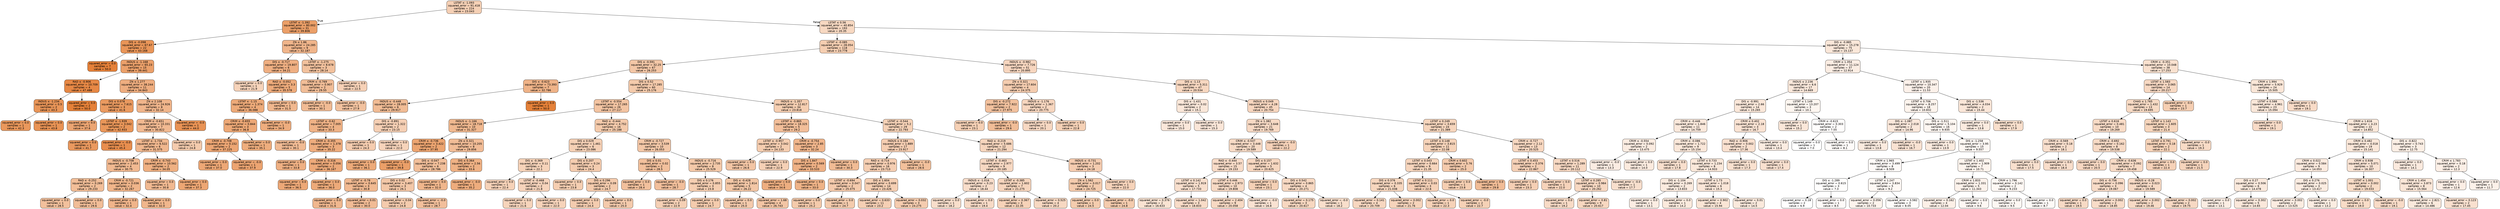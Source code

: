 digraph Tree {
node [shape=box, style="filled, rounded", color="black", fontname="helvetica"] ;
edge [fontname="helvetica"] ;
0 [label=<LSTAT &le; -1.093<br/>squared_error = 91.418<br/>samples = 224<br/>value = 23.043>, fillcolor="#f5d0b5"] ;
1 [label=<LSTAT &le; -1.392<br/>squared_error = 80.002<br/>samples = 31<br/>value = 39.806>, fillcolor="#eb9f68"] ;
0 -> 1 [labeldistance=2.5, labelangle=45, headlabel="True"] ;
2 [label=<DIS &le; -0.098<br/>squared_error = 67.67<br/>samples = 22<br/>value = 43.168>, fillcolor="#e99558"] ;
1 -> 2 ;
3 [label=<squared_error = 0.0<br/>samples = 7<br/>value = 50.0>, fillcolor="#e58139"] ;
2 -> 3 ;
4 [label=<INDUS &le; -1.168<br/>squared_error = 65.23<br/>samples = 15<br/>value = 39.441>, fillcolor="#eba06a"] ;
2 -> 4 ;
5 [label=<RAD &le; -0.906<br/>squared_error = 10.709<br/>samples = 4<br/>value = 47.488>, fillcolor="#e78845"] ;
4 -> 5 ;
6 [label=<INDUS &le; -1.234<br/>squared_error = 0.5<br/>samples = 2<br/>value = 43.3>, fillcolor="#e99558"] ;
5 -> 6 ;
7 [label=<squared_error = 0.0<br/>samples = 1<br/>value = 42.3>, fillcolor="#ea985c"] ;
6 -> 7 ;
8 [label=<squared_error = 0.0<br/>samples = 1<br/>value = 43.8>, fillcolor="#e99355"] ;
6 -> 8 ;
9 [label=<squared_error = 0.0<br/>samples = 2<br/>value = 50.0>, fillcolor="#e58139"] ;
5 -> 9 ;
10 [label=<ZN &le; 1.277<br/>squared_error = 38.244<br/>samples = 11<br/>value = 34.843>, fillcolor="#eead7f"] ;
4 -> 10 ;
11 [label=<DIS &le; 0.078<br/>squared_error = 7.615<br/>samples = 3<br/>value = 41.6>, fillcolor="#ea9a60"] ;
10 -> 11 ;
12 [label=<squared_error = 0.0<br/>samples = 1<br/>value = 37.6>, fillcolor="#eca572"] ;
11 -> 12 ;
13 [label=<LSTAT &le; -1.939<br/>squared_error = 3.042<br/>samples = 2<br/>value = 42.933>, fillcolor="#e99659"] ;
11 -> 13 ;
14 [label=<squared_error = 0.0<br/>samples = 1<br/>value = 41.7>, fillcolor="#ea995f"] ;
13 -> 14 ;
15 [label=<squared_error = -0.0<br/>samples = 1<br/>value = 45.4>, fillcolor="#e88e4e"] ;
13 -> 15 ;
16 [label=<ZN &le; 2.108<br/>squared_error = 24.926<br/>samples = 8<br/>value = 32.14>, fillcolor="#f0b58b"] ;
10 -> 16 ;
17 [label=<CRIM &le; -0.651<br/>squared_error = 10.331<br/>samples = 7<br/>value = 30.822>, fillcolor="#f1b991"] ;
16 -> 17 ;
18 [label=<LSTAT &le; -1.734<br/>squared_error = 6.522<br/>samples = 6<br/>value = 31.575>, fillcolor="#f0b78e"] ;
17 -> 18 ;
19 [label=<INDUS &le; -0.708<br/>squared_error = 2.453<br/>samples = 4<br/>value = 30.75>, fillcolor="#f1b991"] ;
18 -> 19 ;
20 [label=<RAD &le; -0.252<br/>squared_error = 0.269<br/>samples = 2<br/>value = 29.233>, fillcolor="#f2be98"] ;
19 -> 20 ;
21 [label=<squared_error = 0.0<br/>samples = 1<br/>value = 28.5>, fillcolor="#f2c09c"] ;
20 -> 21 ;
22 [label=<squared_error = 0.0<br/>samples = 1<br/>value = 29.6>, fillcolor="#f1bd97"] ;
20 -> 22 ;
23 [label=<CRIM &le; -0.721<br/>squared_error = 0.036<br/>samples = 2<br/>value = 32.267>, fillcolor="#f0b58a"] ;
19 -> 23 ;
24 [label=<squared_error = 0.0<br/>samples = 1<br/>value = 32.4>, fillcolor="#f0b48a"] ;
23 -> 24 ;
25 [label=<squared_error = 0.0<br/>samples = 1<br/>value = 32.0>, fillcolor="#f0b68c"] ;
23 -> 25 ;
26 [label=<CRIM &le; -0.743<br/>squared_error = 10.562<br/>samples = 2<br/>value = 34.05>, fillcolor="#efb082"] ;
18 -> 26 ;
27 [label=<squared_error = 0.0<br/>samples = 1<br/>value = 30.8>, fillcolor="#f1b991"] ;
26 -> 27 ;
28 [label=<squared_error = 0.0<br/>samples = 1<br/>value = 37.3>, fillcolor="#eda673"] ;
26 -> 28 ;
29 [label=<squared_error = 0.0<br/>samples = 1<br/>value = 24.8>, fillcolor="#f4cbad"] ;
17 -> 29 ;
30 [label=<squared_error = -0.0<br/>samples = 1<br/>value = 44.0>, fillcolor="#e99355"] ;
16 -> 30 ;
31 [label=<ZN &le; 1.86<br/>squared_error = 24.285<br/>samples = 9<br/>value = 32.187>, fillcolor="#f0b58b"] ;
1 -> 31 ;
32 [label=<DIS &le; -0.717<br/>squared_error = 19.807<br/>samples = 6<br/>value = 34.21>, fillcolor="#efaf82"] ;
31 -> 32 ;
33 [label=<squared_error = 0.0<br/>samples = 1<br/>value = 21.9>, fillcolor="#f6d3ba"] ;
32 -> 33 ;
34 [label=<RAD &le; -0.052<br/>squared_error = 3.3<br/>samples = 5<br/>value = 35.578>, fillcolor="#eeab7b"] ;
32 -> 34 ;
35 [label=<LSTAT &le; -1.15<br/>squared_error = 1.374<br/>samples = 4<br/>value = 36.088>, fillcolor="#edaa79"] ;
34 -> 35 ;
36 [label=<CRIM &le; -0.655<br/>squared_error = 0.844<br/>samples = 3<br/>value = 36.8>, fillcolor="#eda876"] ;
35 -> 36 ;
37 [label=<CRIM &le; -0.708<br/>squared_error = 0.152<br/>samples = 2<br/>value = 37.225>, fillcolor="#eda674"] ;
36 -> 37 ;
38 [label=<squared_error = 0.0<br/>samples = 1<br/>value = 37.0>, fillcolor="#eda775"] ;
37 -> 38 ;
39 [label=<squared_error = -0.0<br/>samples = 1<br/>value = 37.9>, fillcolor="#eca471"] ;
37 -> 39 ;
40 [label=<squared_error = 0.0<br/>samples = 1<br/>value = 35.1>, fillcolor="#eead7d"] ;
36 -> 40 ;
41 [label=<squared_error = -0.0<br/>samples = 1<br/>value = 34.9>, fillcolor="#eead7e"] ;
35 -> 41 ;
42 [label=<squared_error = 0.0<br/>samples = 1<br/>value = 31.5>, fillcolor="#f0b78e"] ;
34 -> 42 ;
43 [label=<LSTAT &le; -1.275<br/>squared_error = 8.678<br/>samples = 3<br/>value = 28.14>, fillcolor="#f2c19d"] ;
31 -> 43 ;
44 [label=<CRIM &le; -0.769<br/>squared_error = 0.907<br/>samples = 2<br/>value = 29.55>, fillcolor="#f1bd97"] ;
43 -> 44 ;
45 [label=<squared_error = -0.0<br/>samples = 1<br/>value = 30.1>, fillcolor="#f1bb94"] ;
44 -> 45 ;
46 [label=<squared_error = -0.0<br/>samples = 1<br/>value = 27.9>, fillcolor="#f2c29f"] ;
44 -> 46 ;
47 [label=<squared_error = 0.0<br/>samples = 1<br/>value = 22.5>, fillcolor="#f6d1b7"] ;
43 -> 47 ;
48 [label=<LSTAT &le; 0.56<br/>squared_error = 40.854<br/>samples = 193<br/>value = 20.35>, fillcolor="#f7d8c1"] ;
0 -> 48 [labeldistance=2.5, labelangle=-45, headlabel="False"] ;
49 [label=<LSTAT &le; -0.085<br/>squared_error = 28.054<br/>samples = 118<br/>value = 23.778>, fillcolor="#f5ceb1"] ;
48 -> 49 ;
50 [label=<DIS &le; -0.591<br/>squared_error = 32.25<br/>samples = 67<br/>value = 26.253>, fillcolor="#f3c6a6"] ;
49 -> 50 ;
51 [label=<DIS &le; -0.623<br/>squared_error = 73.393<br/>samples = 7<br/>value = 32.786>, fillcolor="#efb388"] ;
50 -> 51 ;
52 [label=<INDUS &le; -0.448<br/>squared_error = 28.005<br/>samples = 6<br/>value = 29.917>, fillcolor="#f1bc95"] ;
51 -> 52 ;
53 [label=<LSTAT &le; -0.62<br/>squared_error = 7.005<br/>samples = 4<br/>value = 33.3>, fillcolor="#efb286"] ;
52 -> 53 ;
54 [label=<squared_error = -0.0<br/>samples = 1<br/>value = 30.1>, fillcolor="#f1bb94"] ;
53 -> 54 ;
55 [label=<CRIM &le; -0.355<br/>squared_error = 1.378<br/>samples = 3<br/>value = 35.22>, fillcolor="#eeac7d"] ;
53 -> 55 ;
56 [label=<squared_error = 0.0<br/>samples = 1<br/>value = 33.8>, fillcolor="#efb083"] ;
55 -> 56 ;
57 [label=<CRIM &le; -0.316<br/>squared_error = 0.056<br/>samples = 2<br/>value = 36.167>, fillcolor="#eda979"] ;
55 -> 57 ;
58 [label=<squared_error = 0.0<br/>samples = 1<br/>value = 36.5>, fillcolor="#eda877"] ;
57 -> 58 ;
59 [label=<squared_error = 0.0<br/>samples = 1<br/>value = 36.0>, fillcolor="#edaa79"] ;
57 -> 59 ;
60 [label=<DIS &le; -0.891<br/>squared_error = 1.322<br/>samples = 2<br/>value = 23.15>, fillcolor="#f5cfb4"] ;
52 -> 60 ;
61 [label=<squared_error = 0.0<br/>samples = 1<br/>value = 24.3>, fillcolor="#f5ccaf"] ;
60 -> 61 ;
62 [label=<squared_error = 0.0<br/>samples = 1<br/>value = 22.0>, fillcolor="#f6d3ba"] ;
60 -> 62 ;
63 [label=<squared_error = 0.0<br/>samples = 1<br/>value = 50.0>, fillcolor="#e58139"] ;
51 -> 63 ;
64 [label=<DIS &le; 0.52<br/>squared_error = 17.285<br/>samples = 60<br/>value = 25.176>, fillcolor="#f4caab"] ;
50 -> 64 ;
65 [label=<LSTAT &le; -0.554<br/>squared_error = 17.265<br/>samples = 26<br/>value = 27.117>, fillcolor="#f3c4a2"] ;
64 -> 65 ;
66 [label=<INDUS &le; -1.166<br/>squared_error = 18.718<br/>samples = 10<br/>value = 31.327>, fillcolor="#f0b88f"] ;
65 -> 66 ;
67 [label=<CRIM &le; -0.736<br/>squared_error = 3.422<br/>samples = 2<br/>value = 37.95>, fillcolor="#eca470"] ;
66 -> 67 ;
68 [label=<squared_error = 0.0<br/>samples = 1<br/>value = 36.1>, fillcolor="#edaa79"] ;
67 -> 68 ;
69 [label=<squared_error = -0.0<br/>samples = 1<br/>value = 39.8>, fillcolor="#eb9f68"] ;
67 -> 69 ;
70 [label=<ZN &le; 0.321<br/>squared_error = 10.205<br/>samples = 8<br/>value = 29.856>, fillcolor="#f1bc96"] ;
66 -> 70 ;
71 [label=<DIS &le; -0.047<br/>squared_error = 7.238<br/>samples = 6<br/>value = 28.786>, fillcolor="#f2bf9a"] ;
70 -> 71 ;
72 [label=<LSTAT &le; -0.78<br/>squared_error = 0.645<br/>samples = 3<br/>value = 30.8>, fillcolor="#f1b991"] ;
71 -> 72 ;
73 [label=<squared_error = 0.0<br/>samples = 1<br/>value = 31.6>, fillcolor="#f0b78e"] ;
72 -> 73 ;
74 [label=<squared_error = 0.01<br/>samples = 2<br/>value = 30.0>, fillcolor="#f1bb95"] ;
72 -> 74 ;
75 [label=<DIS &le; 0.02<br/>squared_error = 3.407<br/>samples = 3<br/>value = 26.1>, fillcolor="#f3c7a7"] ;
71 -> 75 ;
76 [label=<squared_error = 0.04<br/>samples = 2<br/>value = 24.8>, fillcolor="#f4cbad"] ;
75 -> 76 ;
77 [label=<squared_error = -0.0<br/>samples = 1<br/>value = 28.7>, fillcolor="#f2bf9b"] ;
75 -> 77 ;
78 [label=<DIS &le; 0.364<br/>squared_error = 2.56<br/>samples = 2<br/>value = 33.6>, fillcolor="#efb184"] ;
70 -> 78 ;
79 [label=<squared_error = 0.0<br/>samples = 1<br/>value = 32.0>, fillcolor="#f0b68c"] ;
78 -> 79 ;
80 [label=<squared_error = -0.0<br/>samples = 1<br/>value = 35.2>, fillcolor="#eeac7d"] ;
78 -> 80 ;
81 [label=<RAD &le; -0.444<br/>squared_error = 4.752<br/>samples = 16<br/>value = 25.188>, fillcolor="#f4caab"] ;
65 -> 81 ;
82 [label=<DIS &le; 0.029<br/>squared_error = 1.461<br/>samples = 6<br/>value = 23.086>, fillcolor="#f5d0b5"] ;
81 -> 82 ;
83 [label=<DIS &le; -0.369<br/>squared_error = 0.11<br/>samples = 3<br/>value = 22.1>, fillcolor="#f6d3b9"] ;
82 -> 83 ;
84 [label=<squared_error = 0.0<br/>samples = 1<br/>value = 22.4>, fillcolor="#f6d2b8"] ;
83 -> 84 ;
85 [label=<LSTAT &le; -0.468<br/>squared_error = 0.04<br/>samples = 2<br/>value = 21.8>, fillcolor="#f6d3bb"] ;
83 -> 85 ;
86 [label=<squared_error = 0.0<br/>samples = 1<br/>value = 21.6>, fillcolor="#f6d4bb"] ;
85 -> 86 ;
87 [label=<squared_error = 0.0<br/>samples = 1<br/>value = 22.0>, fillcolor="#f6d3ba"] ;
85 -> 87 ;
88 [label=<DIS &le; 0.207<br/>squared_error = 0.24<br/>samples = 3<br/>value = 24.4>, fillcolor="#f4ccaf"] ;
82 -> 88 ;
89 [label=<squared_error = 0.0<br/>samples = 1<br/>value = 23.8>, fillcolor="#f5ceb1"] ;
88 -> 89 ;
90 [label=<DIS &le; 0.296<br/>squared_error = 0.09<br/>samples = 2<br/>value = 24.7>, fillcolor="#f4cbad"] ;
88 -> 90 ;
91 [label=<squared_error = 0.0<br/>samples = 1<br/>value = 24.4>, fillcolor="#f4ccaf"] ;
90 -> 91 ;
92 [label=<squared_error = 0.0<br/>samples = 1<br/>value = 25.0>, fillcolor="#f4caac"] ;
90 -> 92 ;
93 [label=<CRIM &le; -0.727<br/>squared_error = 3.539<br/>samples = 10<br/>value = 26.053>, fillcolor="#f3c7a7"] ;
81 -> 93 ;
94 [label=<DIS &le; 0.01<br/>squared_error = 0.02<br/>samples = 2<br/>value = 28.5>, fillcolor="#f2c09c"] ;
93 -> 94 ;
95 [label=<squared_error = 0.0<br/>samples = 1<br/>value = 28.4>, fillcolor="#f2c09c"] ;
94 -> 95 ;
96 [label=<squared_error = -0.0<br/>samples = 1<br/>value = 28.7>, fillcolor="#f2bf9b"] ;
94 -> 96 ;
97 [label=<INDUS &le; -0.716<br/>squared_error = 2.735<br/>samples = 8<br/>value = 25.529>, fillcolor="#f4c9a9"] ;
93 -> 97 ;
98 [label=<DIS &le; 0.176<br/>squared_error = 0.855<br/>samples = 3<br/>value = 23.8>, fillcolor="#f5ceb1"] ;
97 -> 98 ;
99 [label=<squared_error = 0.09<br/>samples = 2<br/>value = 22.9>, fillcolor="#f5d0b5"] ;
98 -> 99 ;
100 [label=<squared_error = 0.0<br/>samples = 1<br/>value = 24.7>, fillcolor="#f4cbad"] ;
98 -> 100 ;
101 [label=<DIS &le; -0.428<br/>squared_error = 1.814<br/>samples = 5<br/>value = 26.22>, fillcolor="#f3c7a6"] ;
97 -> 101 ;
102 [label=<squared_error = 0.0<br/>samples = 1<br/>value = 25.0>, fillcolor="#f4caac"] ;
101 -> 102 ;
103 [label=<squared_error = 1.68<br/>samples = 4<br/>value = 26.743>, fillcolor="#f3c5a4"] ;
101 -> 103 ;
104 [label=<INDUS &le; -1.357<br/>squared_error = 12.817<br/>samples = 34<br/>value = 23.818>, fillcolor="#f5ceb1"] ;
64 -> 104 ;
105 [label=<LSTAT &le; -0.865<br/>squared_error = 18.325<br/>samples = 5<br/>value = 29.2>, fillcolor="#f2be99"] ;
104 -> 105 ;
106 [label=<LSTAT &le; -0.957<br/>squared_error = 3.042<br/>samples = 2<br/>value = 24.133>, fillcolor="#f5cdb0"] ;
105 -> 106 ;
107 [label=<squared_error = 0.0<br/>samples = 1<br/>value = 26.6>, fillcolor="#f3c5a4"] ;
106 -> 107 ;
108 [label=<squared_error = 0.0<br/>samples = 1<br/>value = 22.9>, fillcolor="#f5d0b5"] ;
106 -> 108 ;
109 [label=<CRIM &le; -0.754<br/>squared_error = 2.85<br/>samples = 3<br/>value = 32.24>, fillcolor="#f0b58b"] ;
105 -> 109 ;
110 [label=<DIS &le; 1.847<br/>squared_error = 0.569<br/>samples = 2<br/>value = 33.533>, fillcolor="#efb185"] ;
109 -> 110 ;
111 [label=<squared_error = 0.0<br/>samples = 1<br/>value = 34.6>, fillcolor="#eeae80"] ;
110 -> 111 ;
112 [label=<squared_error = 0.0<br/>samples = 1<br/>value = 33.0>, fillcolor="#efb387"] ;
110 -> 112 ;
113 [label=<squared_error = 0.0<br/>samples = 1<br/>value = 30.3>, fillcolor="#f1bb94"] ;
109 -> 113 ;
114 [label=<LSTAT &le; -0.544<br/>squared_error = 5.2<br/>samples = 29<br/>value = 22.793>, fillcolor="#f5d1b6"] ;
104 -> 114 ;
115 [label=<INDUS &le; 0.184<br/>squared_error = 1.889<br/>samples = 17<br/>value = 23.917>, fillcolor="#f5cdb1"] ;
114 -> 115 ;
116 [label=<RAD &le; -0.714<br/>squared_error = 0.976<br/>samples = 16<br/>value = 23.713>, fillcolor="#f5ceb2"] ;
115 -> 116 ;
117 [label=<LSTAT &le; -0.694<br/>squared_error = 0.047<br/>samples = 2<br/>value = 25.075>, fillcolor="#f4caac"] ;
116 -> 117 ;
118 [label=<squared_error = 0.0<br/>samples = 1<br/>value = 25.2>, fillcolor="#f4caab"] ;
117 -> 118 ;
119 [label=<squared_error = 0.0<br/>samples = 1<br/>value = 24.7>, fillcolor="#f4cbad"] ;
117 -> 119 ;
120 [label=<DIS &le; 1.604<br/>squared_error = 0.699<br/>samples = 14<br/>value = 23.426>, fillcolor="#f5cfb3"] ;
116 -> 120 ;
121 [label=<squared_error = 0.633<br/>samples = 11<br/>value = 23.2>, fillcolor="#f5cfb4"] ;
120 -> 121 ;
122 [label=<squared_error = 0.032<br/>samples = 3<br/>value = 24.275>, fillcolor="#f5ccaf"] ;
120 -> 122 ;
123 [label=<squared_error = -0.0<br/>samples = 1<br/>value = 28.6>, fillcolor="#f2c09b"] ;
115 -> 123 ;
124 [label=<RAD &le; -0.219<br/>squared_error = 5.686<br/>samples = 12<br/>value = 21.294>, fillcolor="#f6d5bd"] ;
114 -> 124 ;
125 [label=<LSTAT &le; -0.463<br/>squared_error = 2.977<br/>samples = 9<br/>value = 20.185>, fillcolor="#f7d8c2"] ;
124 -> 125 ;
126 [label=<INDUS &le; -1.016<br/>squared_error = 0.23<br/>samples = 2<br/>value = 18.44>, fillcolor="#f8ddca"] ;
125 -> 126 ;
127 [label=<squared_error = 0.0<br/>samples = 1<br/>value = 18.2>, fillcolor="#f8decb"] ;
126 -> 127 ;
128 [label=<squared_error = 0.0<br/>samples = 1<br/>value = 19.4>, fillcolor="#f7dac6"] ;
126 -> 128 ;
129 [label=<LSTAT &le; -0.385<br/>squared_error = 1.602<br/>samples = 7<br/>value = 21.275>, fillcolor="#f6d5bd"] ;
125 -> 129 ;
130 [label=<squared_error = 0.367<br/>samples = 3<br/>value = 22.35>, fillcolor="#f6d2b8"] ;
129 -> 130 ;
131 [label=<squared_error = 0.525<br/>samples = 4<br/>value = 20.2>, fillcolor="#f7d8c2"] ;
129 -> 131 ;
132 [label=<INDUS &le; -0.731<br/>squared_error = 1.202<br/>samples = 3<br/>value = 24.18>, fillcolor="#f5ccb0"] ;
124 -> 132 ;
133 [label=<ZN &le; 1.562<br/>squared_error = 0.017<br/>samples = 2<br/>value = 24.725>, fillcolor="#f4cbad"] ;
132 -> 133 ;
134 [label=<squared_error = 0.0<br/>samples = 1<br/>value = 24.5>, fillcolor="#f4ccae"] ;
133 -> 134 ;
135 [label=<squared_error = -0.0<br/>samples = 1<br/>value = 24.8>, fillcolor="#f4cbad"] ;
133 -> 135 ;
136 [label=<squared_error = 0.0<br/>samples = 1<br/>value = 22.0>, fillcolor="#f6d3ba"] ;
132 -> 136 ;
137 [label=<INDUS &le; -0.982<br/>squared_error = 7.726<br/>samples = 51<br/>value = 20.895>, fillcolor="#f7d6bf"] ;
49 -> 137 ;
138 [label=<ZN &le; 0.321<br/>squared_error = 17.604<br/>samples = 4<br/>value = 24.375>, fillcolor="#f4ccaf"] ;
137 -> 138 ;
139 [label=<DIS &le; -0.272<br/>squared_error = 7.922<br/>samples = 2<br/>value = 27.975>, fillcolor="#f2c19e"] ;
138 -> 139 ;
140 [label=<squared_error = 0.0<br/>samples = 1<br/>value = 23.1>, fillcolor="#f5d0b5"] ;
139 -> 140 ;
141 [label=<squared_error = -0.0<br/>samples = 1<br/>value = 29.6>, fillcolor="#f1bd97"] ;
139 -> 141 ;
142 [label=<INDUS &le; -1.176<br/>squared_error = 1.367<br/>samples = 2<br/>value = 20.775>, fillcolor="#f7d6bf"] ;
138 -> 142 ;
143 [label=<squared_error = 0.0<br/>samples = 1<br/>value = 20.1>, fillcolor="#f7d8c2"] ;
142 -> 143 ;
144 [label=<squared_error = 0.0<br/>samples = 1<br/>value = 22.8>, fillcolor="#f5d1b6"] ;
142 -> 144 ;
145 [label=<DIS &le; -1.13<br/>squared_error = 5.311<br/>samples = 47<br/>value = 20.534>, fillcolor="#f7d7c0"] ;
137 -> 145 ;
146 [label=<DIS &le; -1.431<br/>squared_error = 0.02<br/>samples = 2<br/>value = 15.1>, fillcolor="#fae7d9"] ;
145 -> 146 ;
147 [label=<squared_error = 0.0<br/>samples = 1<br/>value = 15.0>, fillcolor="#fae7da"] ;
146 -> 147 ;
148 [label=<squared_error = 0.0<br/>samples = 1<br/>value = 15.3>, fillcolor="#fae6d8"] ;
146 -> 148 ;
149 [label=<INDUS &le; 0.049<br/>squared_error = 4.28<br/>samples = 45<br/>value = 20.754>, fillcolor="#f7d6bf"] ;
145 -> 149 ;
150 [label=<ZN &le; 1.382<br/>squared_error = 3.648<br/>samples = 21<br/>value = 19.769>, fillcolor="#f7d9c4"] ;
149 -> 150 ;
151 [label=<CRIM &le; -0.537<br/>squared_error = 3.448<br/>samples = 20<br/>value = 19.589>, fillcolor="#f7dac5"] ;
150 -> 151 ;
152 [label=<RAD &le; -0.444<br/>squared_error = 3.57<br/>samples = 15<br/>value = 19.153>, fillcolor="#f8dbc7"] ;
151 -> 152 ;
153 [label=<LSTAT &le; 0.142<br/>squared_error = 1.919<br/>samples = 5<br/>value = 17.733>, fillcolor="#f8dfcd"] ;
152 -> 153 ;
154 [label=<squared_error = 0.376<br/>samples = 2<br/>value = 16.633>, fillcolor="#f9e3d2"] ;
153 -> 154 ;
155 [label=<squared_error = 1.042<br/>samples = 3<br/>value = 18.833>, fillcolor="#f8dcc8"] ;
153 -> 155 ;
156 [label=<LSTAT &le; 0.446<br/>squared_error = 2.973<br/>samples = 10<br/>value = 19.808>, fillcolor="#f7d9c4"] ;
152 -> 156 ;
157 [label=<squared_error = 2.404<br/>samples = 9<br/>value = 20.058>, fillcolor="#f7d9c3"] ;
156 -> 157 ;
158 [label=<squared_error = -0.0<br/>samples = 1<br/>value = 16.8>, fillcolor="#f9e2d2"] ;
156 -> 158 ;
159 [label=<DIS &le; 0.157<br/>squared_error = 1.632<br/>samples = 5<br/>value = 20.625>, fillcolor="#f7d7c0"] ;
151 -> 159 ;
160 [label=<squared_error = 0.0<br/>samples = 1<br/>value = 23.1>, fillcolor="#f5d0b5"] ;
159 -> 160 ;
161 [label=<DIS &le; 0.542<br/>squared_error = 0.865<br/>samples = 4<br/>value = 20.271>, fillcolor="#f7d8c2"] ;
159 -> 161 ;
162 [label=<squared_error = 0.175<br/>samples = 3<br/>value = 20.617>, fillcolor="#f7d7c0"] ;
161 -> 162 ;
163 [label=<squared_error = -0.0<br/>samples = 1<br/>value = 18.2>, fillcolor="#f8decb"] ;
161 -> 163 ;
164 [label=<squared_error = -0.0<br/>samples = 1<br/>value = 22.2>, fillcolor="#f6d2b9"] ;
150 -> 164 ;
165 [label=<LSTAT &le; 0.249<br/>squared_error = 3.659<br/>samples = 24<br/>value = 21.389>, fillcolor="#f6d5bc"] ;
149 -> 165 ;
166 [label=<LSTAT &le; 0.148<br/>squared_error = 3.815<br/>samples = 11<br/>value = 22.08>, fillcolor="#f6d3b9"] ;
165 -> 166 ;
167 [label=<LSTAT &le; 0.043<br/>squared_error = 0.664<br/>samples = 9<br/>value = 21.35>, fillcolor="#f6d5bd"] ;
166 -> 167 ;
168 [label=<DIS &le; 0.376<br/>squared_error = 0.335<br/>samples = 6<br/>value = 21.038>, fillcolor="#f6d6be"] ;
167 -> 168 ;
169 [label=<squared_error = 0.141<br/>samples = 4<br/>value = 20.709>, fillcolor="#f7d7c0"] ;
168 -> 169 ;
170 [label=<squared_error = 0.002<br/>samples = 2<br/>value = 21.76>, fillcolor="#f6d4bb"] ;
168 -> 170 ;
171 [label=<LSTAT &le; 0.111<br/>squared_error = 0.03<br/>samples = 3<br/>value = 22.6>, fillcolor="#f6d1b7"] ;
167 -> 171 ;
172 [label=<squared_error = 0.0<br/>samples = 1<br/>value = 22.3>, fillcolor="#f6d2b8"] ;
171 -> 172 ;
173 [label=<squared_error = -0.0<br/>samples = 2<br/>value = 22.7>, fillcolor="#f5d1b6"] ;
171 -> 173 ;
174 [label=<CRIM &le; 0.602<br/>squared_error = 5.76<br/>samples = 2<br/>value = 25.0>, fillcolor="#f4caac"] ;
166 -> 174 ;
175 [label=<squared_error = 0.0<br/>samples = 1<br/>value = 23.8>, fillcolor="#f5ceb1"] ;
174 -> 175 ;
176 [label=<squared_error = 0.0<br/>samples = 1<br/>value = 29.8>, fillcolor="#f1bc96"] ;
174 -> 176 ;
177 [label=<CRIM &le; -0.727<br/>squared_error = 2.12<br/>samples = 13<br/>value = 20.525>, fillcolor="#f7d7c0"] ;
165 -> 177 ;
178 [label=<LSTAT &le; 0.453<br/>squared_error = 0.376<br/>samples = 2<br/>value = 22.867>, fillcolor="#f5d0b6"] ;
177 -> 178 ;
179 [label=<squared_error = 0.0<br/>samples = 1<br/>value = 23.3>, fillcolor="#f5cfb4"] ;
178 -> 179 ;
180 [label=<squared_error = 0.0<br/>samples = 1<br/>value = 22.0>, fillcolor="#f6d3ba"] ;
178 -> 180 ;
181 [label=<LSTAT &le; 0.516<br/>squared_error = 1.289<br/>samples = 11<br/>value = 20.112>, fillcolor="#f7d8c2"] ;
177 -> 181 ;
182 [label=<LSTAT &le; 0.285<br/>squared_error = 0.984<br/>samples = 10<br/>value = 20.262>, fillcolor="#f7d8c2"] ;
181 -> 182 ;
183 [label=<squared_error = 0.0<br/>samples = 1<br/>value = 19.2>, fillcolor="#f8dbc6"] ;
182 -> 183 ;
184 [label=<squared_error = 0.81<br/>samples = 9<br/>value = 20.617>, fillcolor="#f7d7c0"] ;
182 -> 184 ;
185 [label=<squared_error = -0.0<br/>samples = 1<br/>value = 17.7>, fillcolor="#f8dfcd"] ;
181 -> 185 ;
186 [label=<DIS &le; -0.885<br/>squared_error = 15.278<br/>samples = 75<br/>value = 15.137>, fillcolor="#fae7d9"] ;
48 -> 186 ;
187 [label=<CRIM &le; 1.354<br/>squared_error = 11.124<br/>samples = 37<br/>value = 12.914>, fillcolor="#fbede3"] ;
186 -> 187 ;
188 [label=<INDUS &le; 2.236<br/>squared_error = 6.6<br/>samples = 17<br/>value = 14.669>, fillcolor="#fae8db"] ;
187 -> 188 ;
189 [label=<DIS &le; -0.991<br/>squared_error = 2.66<br/>samples = 14<br/>value = 15.265>, fillcolor="#fae7d9"] ;
188 -> 189 ;
190 [label=<CRIM &le; -0.446<br/>squared_error = 1.846<br/>samples = 11<br/>value = 14.759>, fillcolor="#fae8db"] ;
189 -> 190 ;
191 [label=<CRIM &le; -0.554<br/>squared_error = 0.092<br/>samples = 2<br/>value = 13.475>, fillcolor="#fbece1"] ;
190 -> 191 ;
192 [label=<squared_error = -0.0<br/>samples = 1<br/>value = 13.3>, fillcolor="#fbece2"] ;
191 -> 192 ;
193 [label=<squared_error = 0.0<br/>samples = 1<br/>value = 14.0>, fillcolor="#fbeade"] ;
191 -> 193 ;
194 [label=<CRIM &le; -0.086<br/>squared_error = 1.722<br/>samples = 9<br/>value = 15.154>, fillcolor="#fae7d9"] ;
190 -> 194 ;
195 [label=<squared_error = 0.0<br/>samples = 1<br/>value = 17.8>, fillcolor="#f8dfcd"] ;
194 -> 195 ;
196 [label=<LSTAT &le; 0.733<br/>squared_error = 1.234<br/>samples = 8<br/>value = 14.933>, fillcolor="#fae8da"] ;
194 -> 196 ;
197 [label=<DIS &le; -1.104<br/>squared_error = 0.269<br/>samples = 2<br/>value = 13.833>, fillcolor="#fbebdf"] ;
196 -> 197 ;
198 [label=<squared_error = 0.0<br/>samples = 1<br/>value = 13.1>, fillcolor="#fbede3"] ;
197 -> 198 ;
199 [label=<squared_error = 0.0<br/>samples = 1<br/>value = 14.2>, fillcolor="#fbeadd"] ;
197 -> 199 ;
200 [label=<LSTAT &le; 1.73<br/>squared_error = 1.018<br/>samples = 6<br/>value = 15.3>, fillcolor="#fae6d8"] ;
196 -> 200 ;
201 [label=<squared_error = 0.902<br/>samples = 4<br/>value = 15.94>, fillcolor="#fae5d5"] ;
200 -> 201 ;
202 [label=<squared_error = 0.01<br/>samples = 2<br/>value = 14.5>, fillcolor="#fae9dc"] ;
200 -> 202 ;
203 [label=<CRIM &le; 0.402<br/>squared_error = 2.18<br/>samples = 3<br/>value = 16.7>, fillcolor="#f9e2d2"] ;
189 -> 203 ;
204 [label=<RAD &le; -0.906<br/>squared_error = 0.002<br/>samples = 2<br/>value = 17.36>, fillcolor="#f9e0cf"] ;
203 -> 204 ;
205 [label=<squared_error = 0.0<br/>samples = 1<br/>value = 17.3>, fillcolor="#f9e1cf"] ;
204 -> 205 ;
206 [label=<squared_error = 0.0<br/>samples = 1<br/>value = 17.4>, fillcolor="#f9e0cf"] ;
204 -> 206 ;
207 [label=<squared_error = 0.0<br/>samples = 1<br/>value = 13.4>, fillcolor="#fbece1"] ;
203 -> 207 ;
208 [label=<LSTAT &le; 1.149<br/>squared_error = 13.207<br/>samples = 3<br/>value = 10.1>, fillcolor="#fdf6f0"] ;
188 -> 208 ;
209 [label=<squared_error = 0.0<br/>samples = 1<br/>value = 15.2>, fillcolor="#fae7d9"] ;
208 -> 209 ;
210 [label=<CRIM &le; -0.615<br/>squared_error = 0.303<br/>samples = 2<br/>value = 7.55>, fillcolor="#fffdfc"] ;
208 -> 210 ;
211 [label=<squared_error = 0.0<br/>samples = 1<br/>value = 7.0>, fillcolor="#ffffff"] ;
210 -> 211 ;
212 [label=<squared_error = 0.0<br/>samples = 1<br/>value = 8.1>, fillcolor="#fefbf9"] ;
210 -> 212 ;
213 [label=<LSTAT &le; 1.935<br/>squared_error = 10.347<br/>samples = 20<br/>value = 11.53>, fillcolor="#fcf1ea"] ;
187 -> 213 ;
214 [label=<LSTAT &le; 0.706<br/>squared_error = 8.257<br/>samples = 18<br/>value = 10.832>, fillcolor="#fdf4ed"] ;
213 -> 214 ;
215 [label=<DIS &le; -1.087<br/>squared_error = 2.018<br/>samples = 2<br/>value = 14.96>, fillcolor="#fae7da"] ;
214 -> 215 ;
216 [label=<squared_error = 0.0<br/>samples = 1<br/>value = 13.8>, fillcolor="#fbebdf"] ;
215 -> 216 ;
217 [label=<squared_error = -0.0<br/>samples = 1<br/>value = 16.7>, fillcolor="#f9e2d2"] ;
215 -> 217 ;
218 [label=<DIS &le; -1.511<br/>squared_error = 5.104<br/>samples = 16<br/>value = 9.935>, fillcolor="#fdf6f1"] ;
214 -> 218 ;
219 [label=<squared_error = 0.0<br/>samples = 1<br/>value = 13.9>, fillcolor="#fbebdf"] ;
218 -> 219 ;
220 [label=<DIS &le; -1.258<br/>squared_error = 3.95<br/>samples = 15<br/>value = 9.557>, fillcolor="#fdf7f3"] ;
218 -> 220 ;
221 [label=<CRIM &le; 1.965<br/>squared_error = 3.499<br/>samples = 8<br/>value = 8.509>, fillcolor="#fefaf8"] ;
220 -> 221 ;
222 [label=<DIS &le; -1.289<br/>squared_error = 0.615<br/>samples = 3<br/>value = 7.3>, fillcolor="#fffefd"] ;
221 -> 222 ;
223 [label=<squared_error = 0.18<br/>samples = 2<br/>value = 6.9>, fillcolor="#ffffff"] ;
222 -> 223 ;
224 [label=<squared_error = 0.0<br/>samples = 1<br/>value = 8.5>, fillcolor="#fefaf8"] ;
222 -> 224 ;
225 [label=<LSTAT &le; 1.247<br/>squared_error = 3.834<br/>samples = 5<br/>value = 9.2>, fillcolor="#fef8f4"] ;
221 -> 225 ;
226 [label=<squared_error = 0.056<br/>samples = 2<br/>value = 10.733>, fillcolor="#fdf4ed"] ;
225 -> 226 ;
227 [label=<squared_error = 3.582<br/>samples = 3<br/>value = 8.05>, fillcolor="#fefcfa"] ;
225 -> 227 ;
228 [label=<LSTAT &le; 1.402<br/>squared_error = 1.909<br/>samples = 7<br/>value = 10.71>, fillcolor="#fdf4ed"] ;
220 -> 228 ;
229 [label=<CRIM &le; 1.833<br/>squared_error = 1.331<br/>samples = 5<br/>value = 11.343>, fillcolor="#fcf2eb"] ;
228 -> 229 ;
230 [label=<squared_error = 0.162<br/>samples = 4<br/>value = 12.04>, fillcolor="#fcf0e7"] ;
229 -> 230 ;
231 [label=<squared_error = 0.0<br/>samples = 1<br/>value = 9.6>, fillcolor="#fdf7f3"] ;
229 -> 231 ;
232 [label=<CRIM &le; 1.796<br/>squared_error = 0.142<br/>samples = 2<br/>value = 9.233>, fillcolor="#fef8f4"] ;
228 -> 232 ;
233 [label=<squared_error = 0.0<br/>samples = 1<br/>value = 9.5>, fillcolor="#fdf7f3"] ;
232 -> 233 ;
234 [label=<squared_error = 0.0<br/>samples = 1<br/>value = 8.7>, fillcolor="#fefaf7"] ;
232 -> 234 ;
235 [label=<DIS &le; -1.536<br/>squared_error = 4.034<br/>samples = 2<br/>value = 15.44>, fillcolor="#fae6d8"] ;
213 -> 235 ;
236 [label=<squared_error = 0.0<br/>samples = 1<br/>value = 13.8>, fillcolor="#fbebdf"] ;
235 -> 236 ;
237 [label=<squared_error = 0.0<br/>samples = 1<br/>value = 17.9>, fillcolor="#f8dfcc"] ;
235 -> 237 ;
238 [label=<CRIM &le; -0.351<br/>squared_error = 10.048<br/>samples = 38<br/>value = 17.253>, fillcolor="#f9e1cf"] ;
186 -> 238 ;
239 [label=<LSTAT &le; 1.583<br/>squared_error = 3.065<br/>samples = 14<br/>value = 20.217>, fillcolor="#f7d8c2"] ;
238 -> 239 ;
240 [label=<CHAS &le; 1.765<br/>squared_error = 1.432<br/>samples = 13<br/>value = 19.695>, fillcolor="#f7dac4"] ;
239 -> 240 ;
241 [label=<LSTAT &le; 0.616<br/>squared_error = 0.481<br/>samples = 10<br/>value = 19.269>, fillcolor="#f8dbc6"] ;
240 -> 241 ;
242 [label=<CRIM &le; -0.569<br/>squared_error = 0.18<br/>samples = 2<br/>value = 18.1>, fillcolor="#f8decc"] ;
241 -> 242 ;
243 [label=<squared_error = 0.0<br/>samples = 1<br/>value = 17.5>, fillcolor="#f9e0ce"] ;
242 -> 243 ;
244 [label=<squared_error = 0.0<br/>samples = 1<br/>value = 18.4>, fillcolor="#f8ddca"] ;
242 -> 244 ;
245 [label=<CRIM &le; -0.692<br/>squared_error = 0.162<br/>samples = 8<br/>value = 19.538>, fillcolor="#f7dac5"] ;
241 -> 245 ;
246 [label=<squared_error = 0.0<br/>samples = 1<br/>value = 20.5>, fillcolor="#f7d7c1"] ;
245 -> 246 ;
247 [label=<CRIM &le; -0.636<br/>squared_error = 0.092<br/>samples = 7<br/>value = 19.458>, fillcolor="#f7dac5"] ;
245 -> 247 ;
248 [label=<DIS &le; -0.756<br/>squared_error = 0.096<br/>samples = 3<br/>value = 19.067>, fillcolor="#f8dbc7"] ;
247 -> 248 ;
249 [label=<squared_error = 0.0<br/>samples = 1<br/>value = 19.5>, fillcolor="#f7dac5"] ;
248 -> 249 ;
250 [label=<squared_error = 0.002<br/>samples = 2<br/>value = 18.85>, fillcolor="#f8dcc8"] ;
248 -> 250 ;
251 [label=<INDUS &le; -0.28<br/>squared_error = 0.023<br/>samples = 4<br/>value = 19.589>, fillcolor="#f7dac5"] ;
247 -> 251 ;
252 [label=<squared_error = 0.002<br/>samples = 2<br/>value = 19.46>, fillcolor="#f7dac5"] ;
251 -> 252 ;
253 [label=<squared_error = 0.002<br/>samples = 2<br/>value = 19.75>, fillcolor="#f7d9c4"] ;
251 -> 253 ;
254 [label=<LSTAT &le; 1.143<br/>squared_error = 1.605<br/>samples = 3<br/>value = 21.4>, fillcolor="#f6d5bc"] ;
240 -> 254 ;
255 [label=<LSTAT &le; 0.791<br/>squared_error = 0.18<br/>samples = 2<br/>value = 22.1>, fillcolor="#f6d3b9"] ;
254 -> 255 ;
256 [label=<squared_error = 0.0<br/>samples = 1<br/>value = 22.4>, fillcolor="#f6d2b8"] ;
255 -> 256 ;
257 [label=<squared_error = 0.0<br/>samples = 1<br/>value = 21.5>, fillcolor="#f6d4bc"] ;
255 -> 257 ;
258 [label=<squared_error = -0.0<br/>samples = 1<br/>value = 19.3>, fillcolor="#f8dbc6"] ;
254 -> 258 ;
259 [label=<squared_error = -0.0<br/>samples = 1<br/>value = 23.7>, fillcolor="#f5ceb2"] ;
239 -> 259 ;
260 [label=<CRIM &le; 1.994<br/>squared_error = 5.929<br/>samples = 24<br/>value = 15.505>, fillcolor="#fae6d7"] ;
238 -> 260 ;
261 [label=<LSTAT &le; 0.588<br/>squared_error = 4.961<br/>samples = 23<br/>value = 15.094>, fillcolor="#fae7d9"] ;
260 -> 261 ;
262 [label=<squared_error = 0.0<br/>samples = 1<br/>value = 19.1>, fillcolor="#f8dbc7"] ;
261 -> 262 ;
263 [label=<CRIM &le; 1.616<br/>squared_error = 4.23<br/>samples = 22<br/>value = 14.852>, fillcolor="#fae8da"] ;
261 -> 263 ;
264 [label=<CRIM &le; 0.482<br/>squared_error = 4.018<br/>samples = 19<br/>value = 15.141>, fillcolor="#fae7d9"] ;
263 -> 264 ;
265 [label=<CRIM &le; 0.022<br/>squared_error = 0.584<br/>samples = 9<br/>value = 14.053>, fillcolor="#fbeade"] ;
264 -> 265 ;
266 [label=<DIS &le; 0.27<br/>squared_error = 0.506<br/>samples = 6<br/>value = 14.478>, fillcolor="#fae9dc"] ;
265 -> 266 ;
267 [label=<squared_error = 0.0<br/>samples = 1<br/>value = 13.1>, fillcolor="#fbede3"] ;
266 -> 267 ;
268 [label=<squared_error = 0.302<br/>samples = 5<br/>value = 14.65>, fillcolor="#fae8db"] ;
266 -> 268 ;
269 [label=<DIS &le; 0.276<br/>squared_error = 0.025<br/>samples = 3<br/>value = 13.417>, fillcolor="#fbece1"] ;
265 -> 269 ;
270 [label=<squared_error = 0.002<br/>samples = 2<br/>value = 13.525>, fillcolor="#fbece1"] ;
269 -> 270 ;
271 [label=<squared_error = 0.0<br/>samples = 1<br/>value = 13.2>, fillcolor="#fbede2"] ;
269 -> 271 ;
272 [label=<CRIM &le; 0.938<br/>squared_error = 5.071<br/>samples = 10<br/>value = 16.307>, fillcolor="#f9e3d4"] ;
264 -> 272 ;
273 [label=<LSTAT &le; 1.001<br/>squared_error = 0.002<br/>samples = 2<br/>value = 19.033>, fillcolor="#f8dcc7"] ;
272 -> 273 ;
274 [label=<squared_error = 0.0<br/>samples = 1<br/>value = 19.0>, fillcolor="#f8dcc7"] ;
273 -> 274 ;
275 [label=<squared_error = -0.0<br/>samples = 1<br/>value = 19.1>, fillcolor="#f8dbc7"] ;
273 -> 275 ;
276 [label=<CRIM &le; 1.454<br/>squared_error = 3.873<br/>samples = 8<br/>value = 15.564>, fillcolor="#fae6d7"] ;
272 -> 276 ;
277 [label=<squared_error = 2.821<br/>samples = 6<br/>value = 14.486>, fillcolor="#fae9dc"] ;
276 -> 277 ;
278 [label=<squared_error = 0.123<br/>samples = 2<br/>value = 17.45>, fillcolor="#f9e0cf"] ;
276 -> 278 ;
279 [label=<DIS &le; -0.822<br/>squared_error = 0.743<br/>samples = 3<br/>value = 12.75>, fillcolor="#fbeee4"] ;
263 -> 279 ;
280 [label=<squared_error = 0.0<br/>samples = 1<br/>value = 14.1>, fillcolor="#fbeade"] ;
279 -> 280 ;
281 [label=<CRIM &le; 1.783<br/>squared_error = 0.18<br/>samples = 2<br/>value = 12.3>, fillcolor="#fcefe6"] ;
279 -> 281 ;
282 [label=<squared_error = 0.0<br/>samples = 1<br/>value = 12.6>, fillcolor="#fceee5"] ;
281 -> 282 ;
283 [label=<squared_error = 0.0<br/>samples = 1<br/>value = 11.7>, fillcolor="#fcf1e9"] ;
281 -> 283 ;
284 [label=<squared_error = 0.0<br/>samples = 1<br/>value = 19.1>, fillcolor="#f8dbc7"] ;
260 -> 284 ;
}

